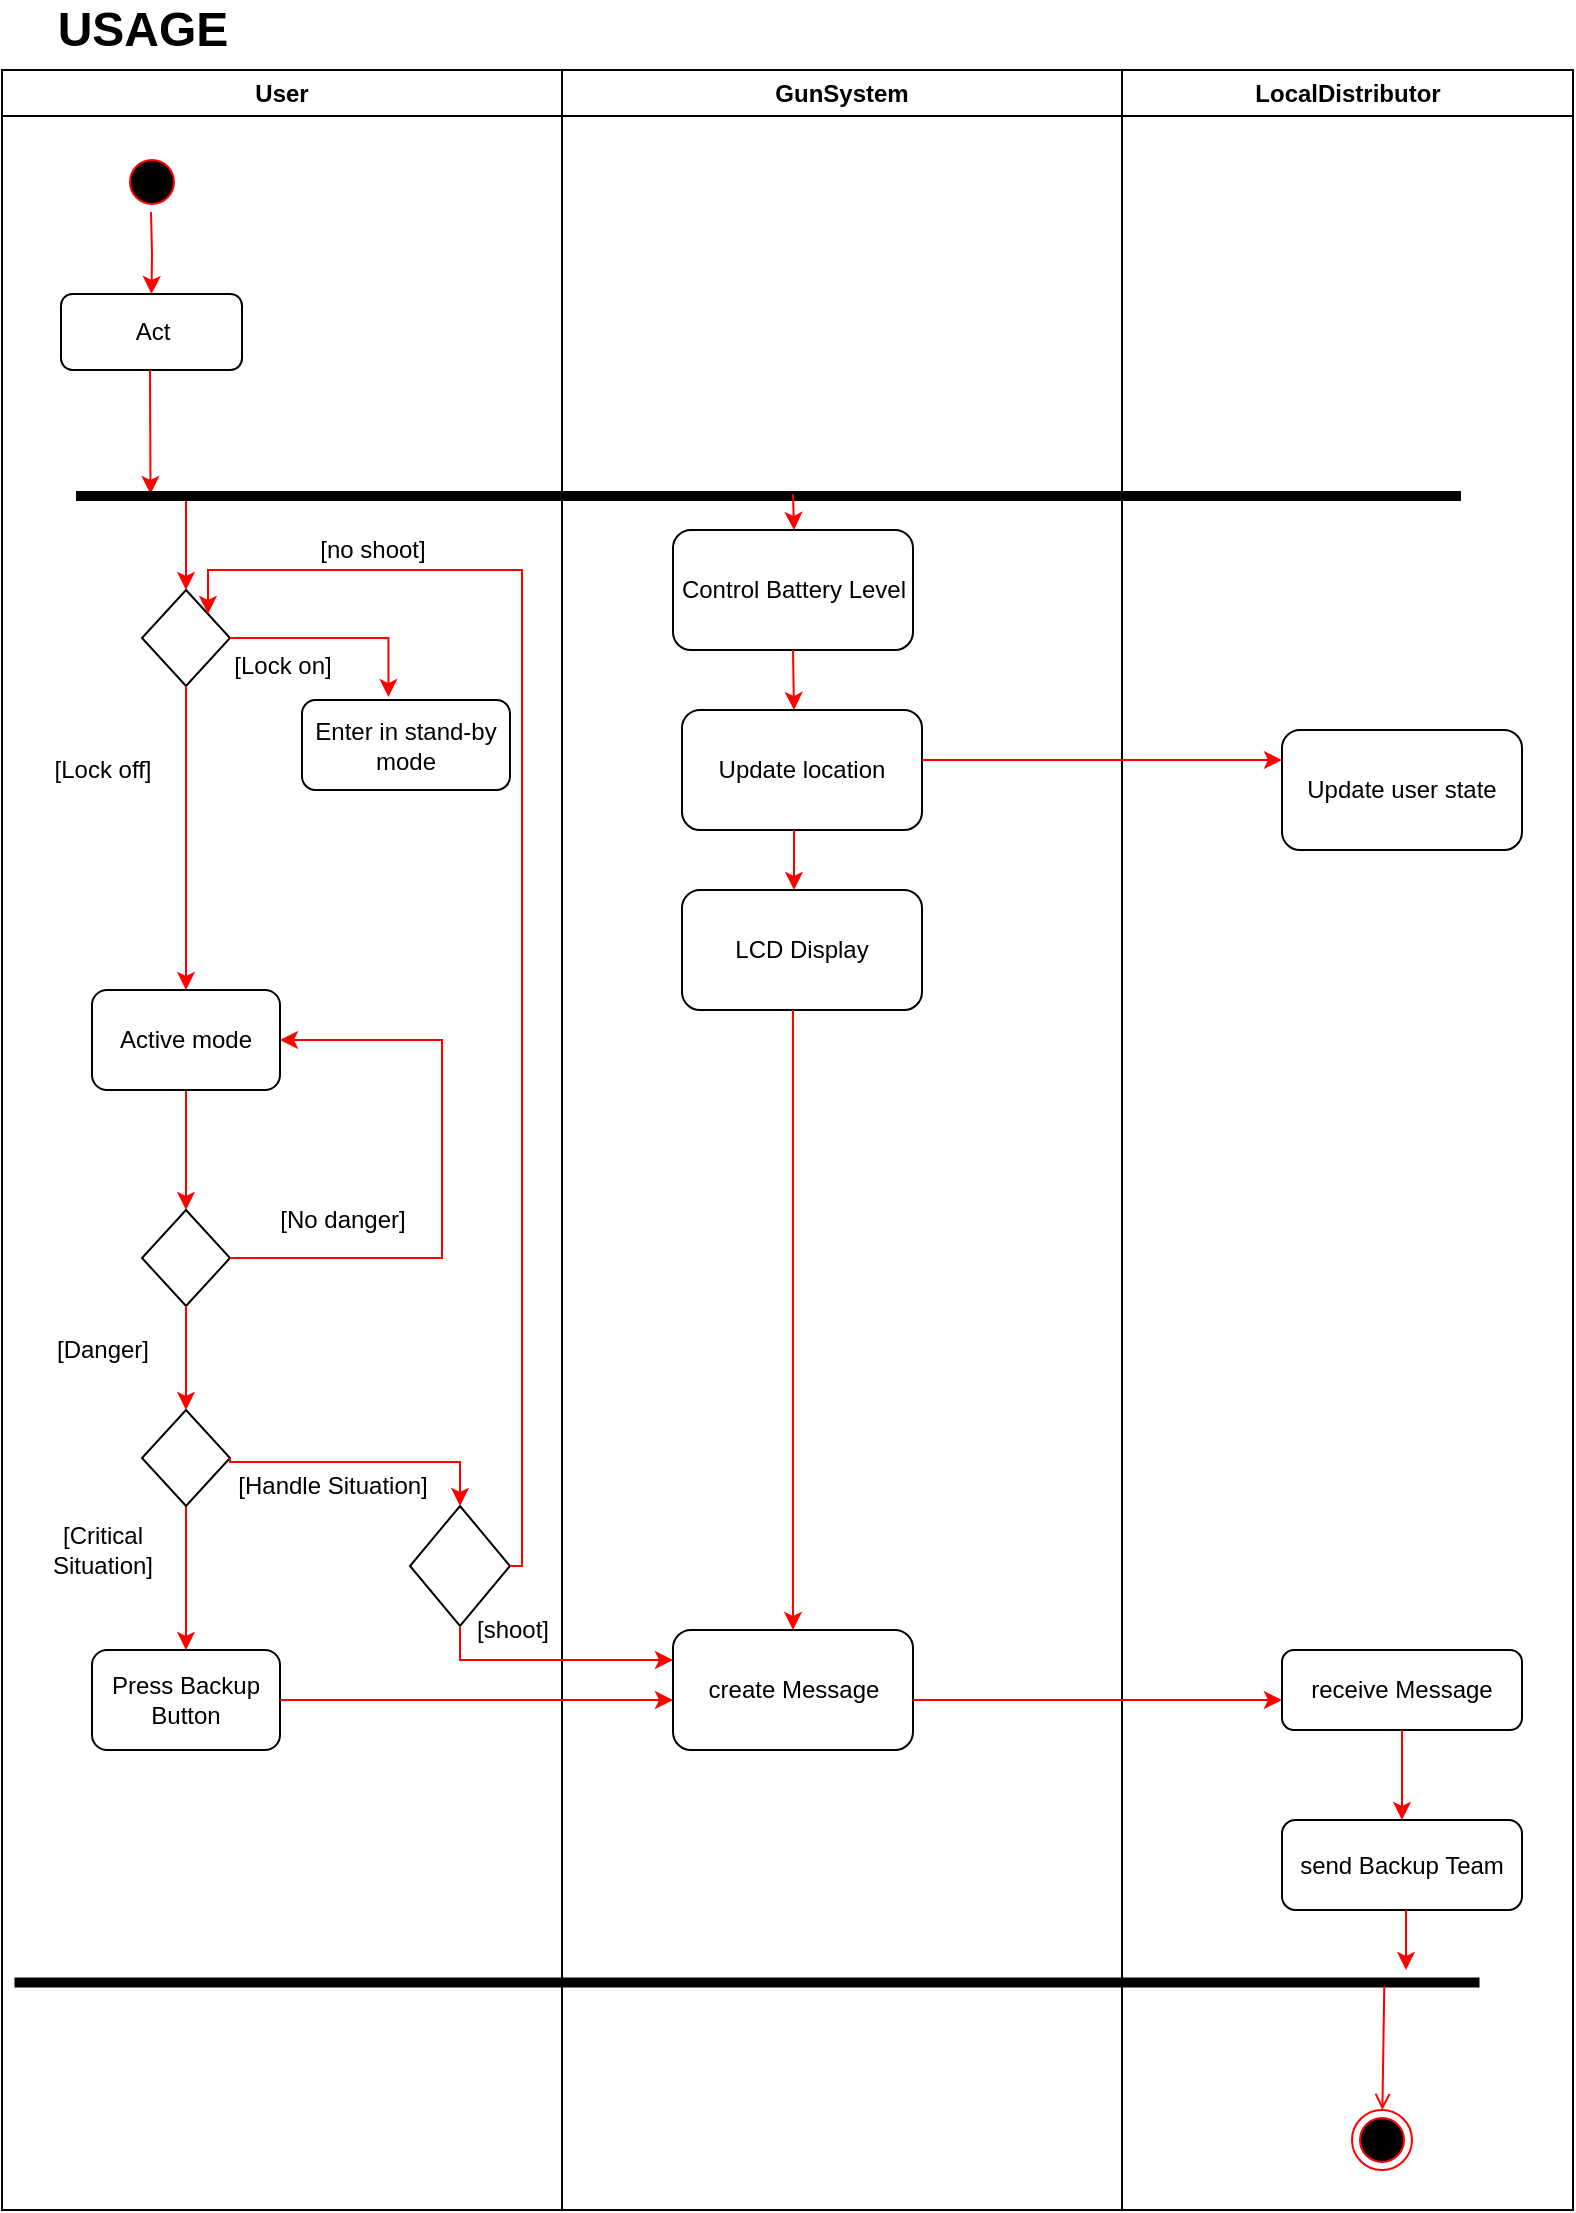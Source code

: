 <mxfile version="13.10.9" type="github">
  <diagram name="Page-1" id="e7e014a7-5840-1c2e-5031-d8a46d1fe8dd">
    <mxGraphModel dx="868" dy="451" grid="1" gridSize="10" guides="1" tooltips="1" connect="1" arrows="1" fold="1" page="1" pageScale="1" pageWidth="827" pageHeight="1169" background="#ffffff" math="0" shadow="0">
      <root>
        <mxCell id="0" />
        <mxCell id="1" parent="0" />
        <mxCell id="2" value="User" style="swimlane;whiteSpace=wrap" parent="1" vertex="1">
          <mxGeometry x="20" y="40" width="280" height="1070" as="geometry" />
        </mxCell>
        <mxCell id="XWMNKZMhFV5grl7TRYzP-42" style="edgeStyle=orthogonalEdgeStyle;rounded=0;orthogonalLoop=1;jettySize=auto;html=1;strokeColor=#FF0000;" parent="2" target="XWMNKZMhFV5grl7TRYzP-41" edge="1">
          <mxGeometry relative="1" as="geometry">
            <mxPoint x="74.5" y="71" as="sourcePoint" />
          </mxGeometry>
        </mxCell>
        <mxCell id="5" value="" style="ellipse;shape=startState;fillColor=#000000;strokeColor=#ff0000;" parent="2" vertex="1">
          <mxGeometry x="60" y="41" width="30" height="30" as="geometry" />
        </mxCell>
        <mxCell id="XWMNKZMhFV5grl7TRYzP-41" value="Act" style="rounded=1;whiteSpace=wrap;html=1;" parent="2" vertex="1">
          <mxGeometry x="29.5" y="112" width="90.5" height="38" as="geometry" />
        </mxCell>
        <mxCell id="XWMNKZMhFV5grl7TRYzP-44" value="" style="endArrow=classic;html=1;strokeColor=#FF0000;" parent="2" edge="1">
          <mxGeometry width="50" height="50" relative="1" as="geometry">
            <mxPoint x="74" y="150" as="sourcePoint" />
            <mxPoint x="74.25" y="212" as="targetPoint" />
          </mxGeometry>
        </mxCell>
        <mxCell id="XWMNKZMhFV5grl7TRYzP-46" value="" style="html=1;points=[];perimeter=orthogonalPerimeter;fillColor=#000000;strokeColor=none;rotation=90;" parent="2" vertex="1">
          <mxGeometry x="380.75" y="-133.25" width="5" height="692.5" as="geometry" />
        </mxCell>
        <mxCell id="XWMNKZMhFV5grl7TRYzP-57" value="" style="rhombus;whiteSpace=wrap;html=1;" parent="2" vertex="1">
          <mxGeometry x="70" y="260" width="44" height="48" as="geometry" />
        </mxCell>
        <mxCell id="XWMNKZMhFV5grl7TRYzP-60" value="" style="endArrow=classic;html=1;strokeColor=#FF0000;entryX=0.5;entryY=0;entryDx=0;entryDy=0;" parent="2" source="XWMNKZMhFV5grl7TRYzP-46" target="XWMNKZMhFV5grl7TRYzP-57" edge="1">
          <mxGeometry width="50" height="50" relative="1" as="geometry">
            <mxPoint x="190" y="290" as="sourcePoint" />
            <mxPoint x="190" y="340" as="targetPoint" />
          </mxGeometry>
        </mxCell>
        <mxCell id="XWMNKZMhFV5grl7TRYzP-62" value="&lt;div&gt;Enter in stand-by&lt;/div&gt;&lt;div&gt;mode&lt;br&gt;&lt;/div&gt;" style="rounded=1;whiteSpace=wrap;html=1;" parent="2" vertex="1">
          <mxGeometry x="150" y="315" width="104" height="45" as="geometry" />
        </mxCell>
        <mxCell id="XWMNKZMhFV5grl7TRYzP-61" style="edgeStyle=orthogonalEdgeStyle;rounded=0;orthogonalLoop=1;jettySize=auto;html=1;strokeColor=#FF0000;entryX=0.608;entryY=-0.033;entryDx=0;entryDy=0;entryPerimeter=0;" parent="2" source="XWMNKZMhFV5grl7TRYzP-57" edge="1">
          <mxGeometry relative="1" as="geometry">
            <mxPoint x="193.232" y="313.515" as="targetPoint" />
            <Array as="points">
              <mxPoint x="193" y="284" />
            </Array>
          </mxGeometry>
        </mxCell>
        <mxCell id="XWMNKZMhFV5grl7TRYzP-63" value="[Lock on]" style="text;html=1;align=center;verticalAlign=middle;resizable=0;points=[];autosize=1;" parent="2" vertex="1">
          <mxGeometry x="110" y="288" width="60" height="20" as="geometry" />
        </mxCell>
        <mxCell id="XWMNKZMhFV5grl7TRYzP-64" value="[Lock off]" style="text;html=1;align=center;verticalAlign=middle;resizable=0;points=[];autosize=1;" parent="2" vertex="1">
          <mxGeometry x="20" y="340" width="60" height="20" as="geometry" />
        </mxCell>
        <mxCell id="XWMNKZMhFV5grl7TRYzP-67" style="edgeStyle=orthogonalEdgeStyle;rounded=0;orthogonalLoop=1;jettySize=auto;html=1;entryX=0.5;entryY=0;entryDx=0;entryDy=0;strokeColor=#FF0000;" parent="2" source="XWMNKZMhFV5grl7TRYzP-65" target="XWMNKZMhFV5grl7TRYzP-66" edge="1">
          <mxGeometry relative="1" as="geometry" />
        </mxCell>
        <mxCell id="XWMNKZMhFV5grl7TRYzP-65" value="Active mode" style="rounded=1;whiteSpace=wrap;html=1;" parent="2" vertex="1">
          <mxGeometry x="45" y="460" width="94" height="50" as="geometry" />
        </mxCell>
        <mxCell id="XWMNKZMhFV5grl7TRYzP-59" style="edgeStyle=orthogonalEdgeStyle;rounded=0;orthogonalLoop=1;jettySize=auto;html=1;exitX=0.5;exitY=1;exitDx=0;exitDy=0;strokeColor=#FF0000;entryX=0.5;entryY=0;entryDx=0;entryDy=0;" parent="2" source="XWMNKZMhFV5grl7TRYzP-57" target="XWMNKZMhFV5grl7TRYzP-65" edge="1">
          <mxGeometry relative="1" as="geometry">
            <mxPoint x="92" y="410" as="targetPoint" />
          </mxGeometry>
        </mxCell>
        <mxCell id="XWMNKZMhFV5grl7TRYzP-66" value="" style="rhombus;whiteSpace=wrap;html=1;" parent="2" vertex="1">
          <mxGeometry x="70" y="570" width="44" height="48" as="geometry" />
        </mxCell>
        <mxCell id="XWMNKZMhFV5grl7TRYzP-72" value="&lt;div&gt;[Danger]&lt;br&gt;&lt;/div&gt;" style="text;html=1;align=center;verticalAlign=middle;resizable=0;points=[];autosize=1;" parent="2" vertex="1">
          <mxGeometry x="20" y="630" width="60" height="20" as="geometry" />
        </mxCell>
        <mxCell id="XWMNKZMhFV5grl7TRYzP-68" style="edgeStyle=orthogonalEdgeStyle;rounded=0;orthogonalLoop=1;jettySize=auto;html=1;strokeColor=#FF0000;entryX=1;entryY=0.5;entryDx=0;entryDy=0;" parent="2" source="XWMNKZMhFV5grl7TRYzP-66" target="XWMNKZMhFV5grl7TRYzP-65" edge="1">
          <mxGeometry relative="1" as="geometry">
            <mxPoint x="210" y="480" as="targetPoint" />
            <Array as="points">
              <mxPoint x="220" y="594" />
              <mxPoint x="220" y="485" />
            </Array>
          </mxGeometry>
        </mxCell>
        <mxCell id="XWMNKZMhFV5grl7TRYzP-73" value="&lt;div&gt;[No danger]&lt;br&gt;&lt;/div&gt;" style="text;html=1;align=center;verticalAlign=middle;resizable=0;points=[];autosize=1;" parent="2" vertex="1">
          <mxGeometry x="130" y="565" width="80" height="20" as="geometry" />
        </mxCell>
        <mxCell id="XWMNKZMhFV5grl7TRYzP-74" value="Press Backup Button" style="rounded=1;whiteSpace=wrap;html=1;" parent="2" vertex="1">
          <mxGeometry x="45" y="790" width="94" height="50" as="geometry" />
        </mxCell>
        <mxCell id="XWMNKZMhFV5grl7TRYzP-84" style="edgeStyle=orthogonalEdgeStyle;rounded=0;orthogonalLoop=1;jettySize=auto;html=1;entryX=0.5;entryY=0;entryDx=0;entryDy=0;strokeColor=#FF0000;" parent="2" source="XWMNKZMhFV5grl7TRYzP-83" target="XWMNKZMhFV5grl7TRYzP-74" edge="1">
          <mxGeometry relative="1" as="geometry" />
        </mxCell>
        <mxCell id="XWMNKZMhFV5grl7TRYzP-83" value="" style="rhombus;whiteSpace=wrap;html=1;" parent="2" vertex="1">
          <mxGeometry x="70" y="670" width="44" height="48" as="geometry" />
        </mxCell>
        <mxCell id="XWMNKZMhFV5grl7TRYzP-85" value="&lt;div&gt;[Critical &lt;br&gt;&lt;/div&gt;&lt;div&gt;Situation]&lt;br&gt;&lt;/div&gt;" style="text;html=1;align=center;verticalAlign=middle;resizable=0;points=[];autosize=1;" parent="2" vertex="1">
          <mxGeometry x="15" y="725" width="70" height="30" as="geometry" />
        </mxCell>
        <mxCell id="XWMNKZMhFV5grl7TRYzP-90" value="[Handle Situation]" style="text;html=1;align=center;verticalAlign=middle;resizable=0;points=[];autosize=1;" parent="2" vertex="1">
          <mxGeometry x="110" y="698" width="110" height="20" as="geometry" />
        </mxCell>
        <mxCell id="XWMNKZMhFV5grl7TRYzP-91" value="" style="rhombus;whiteSpace=wrap;html=1;" parent="2" vertex="1">
          <mxGeometry x="204" y="718" width="50" height="60" as="geometry" />
        </mxCell>
        <mxCell id="XWMNKZMhFV5grl7TRYzP-93" style="edgeStyle=orthogonalEdgeStyle;rounded=0;orthogonalLoop=1;jettySize=auto;html=1;strokeColor=#FF0000;entryX=0.5;entryY=0;entryDx=0;entryDy=0;exitX=1;exitY=0.5;exitDx=0;exitDy=0;" parent="2" source="XWMNKZMhFV5grl7TRYzP-83" target="XWMNKZMhFV5grl7TRYzP-91" edge="1">
          <mxGeometry relative="1" as="geometry">
            <mxPoint x="210.002" y="725.005" as="targetPoint" />
            <mxPoint x="130.77" y="695.49" as="sourcePoint" />
            <Array as="points">
              <mxPoint x="114" y="696" />
              <mxPoint x="229" y="696" />
            </Array>
          </mxGeometry>
        </mxCell>
        <mxCell id="XWMNKZMhFV5grl7TRYzP-95" value="[shoot]" style="text;html=1;align=center;verticalAlign=middle;resizable=0;points=[];autosize=1;" parent="2" vertex="1">
          <mxGeometry x="230" y="770" width="50" height="20" as="geometry" />
        </mxCell>
        <mxCell id="XWMNKZMhFV5grl7TRYzP-96" style="edgeStyle=orthogonalEdgeStyle;rounded=0;orthogonalLoop=1;jettySize=auto;html=1;strokeColor=#FF0000;entryX=1;entryY=0;entryDx=0;entryDy=0;" parent="2" source="XWMNKZMhFV5grl7TRYzP-91" target="XWMNKZMhFV5grl7TRYzP-57" edge="1">
          <mxGeometry relative="1" as="geometry">
            <mxPoint x="250" y="400" as="targetPoint" />
            <Array as="points">
              <mxPoint x="260" y="748" />
              <mxPoint x="260" y="250" />
              <mxPoint x="103" y="250" />
            </Array>
          </mxGeometry>
        </mxCell>
        <mxCell id="XWMNKZMhFV5grl7TRYzP-97" value="[no shoot]" style="text;html=1;align=center;verticalAlign=middle;resizable=0;points=[];autosize=1;" parent="2" vertex="1">
          <mxGeometry x="150" y="230" width="70" height="20" as="geometry" />
        </mxCell>
        <mxCell id="3" value="GunSystem" style="swimlane;whiteSpace=wrap" parent="1" vertex="1">
          <mxGeometry x="300" y="40" width="280" height="1070" as="geometry" />
        </mxCell>
        <mxCell id="XWMNKZMhFV5grl7TRYzP-43" value="Control Battery Level" style="rounded=1;whiteSpace=wrap;html=1;" parent="3" vertex="1">
          <mxGeometry x="55.5" y="230" width="120" height="60" as="geometry" />
        </mxCell>
        <mxCell id="XWMNKZMhFV5grl7TRYzP-48" value="" style="endArrow=classic;html=1;strokeColor=#FF0000;" parent="3" edge="1">
          <mxGeometry width="50" height="50" relative="1" as="geometry">
            <mxPoint x="115.5" y="212" as="sourcePoint" />
            <mxPoint x="116" y="230" as="targetPoint" />
          </mxGeometry>
        </mxCell>
        <mxCell id="XWMNKZMhFV5grl7TRYzP-49" value="" style="endArrow=classic;html=1;strokeColor=#FF0000;exitX=0.5;exitY=1;exitDx=0;exitDy=0;" parent="3" source="XWMNKZMhFV5grl7TRYzP-43" edge="1">
          <mxGeometry width="50" height="50" relative="1" as="geometry">
            <mxPoint x="115" y="345" as="sourcePoint" />
            <mxPoint x="116" y="320" as="targetPoint" />
          </mxGeometry>
        </mxCell>
        <mxCell id="XWMNKZMhFV5grl7TRYzP-51" value="Update location" style="rounded=1;whiteSpace=wrap;html=1;" parent="3" vertex="1">
          <mxGeometry x="60" y="320" width="120" height="60" as="geometry" />
        </mxCell>
        <mxCell id="XWMNKZMhFV5grl7TRYzP-52" value="" style="endArrow=classic;html=1;strokeColor=#FF0000;" parent="3" edge="1">
          <mxGeometry width="50" height="50" relative="1" as="geometry">
            <mxPoint x="116" y="380" as="sourcePoint" />
            <mxPoint x="116" y="410" as="targetPoint" />
          </mxGeometry>
        </mxCell>
        <mxCell id="XWMNKZMhFV5grl7TRYzP-54" value="LCD Display" style="rounded=1;whiteSpace=wrap;html=1;" parent="3" vertex="1">
          <mxGeometry x="60" y="410" width="120" height="60" as="geometry" />
        </mxCell>
        <mxCell id="XWMNKZMhFV5grl7TRYzP-76" value="create Message" style="rounded=1;whiteSpace=wrap;html=1;" parent="3" vertex="1">
          <mxGeometry x="55.5" y="780" width="120" height="60" as="geometry" />
        </mxCell>
        <mxCell id="XWMNKZMhFV5grl7TRYzP-75" style="edgeStyle=orthogonalEdgeStyle;rounded=0;orthogonalLoop=1;jettySize=auto;html=1;strokeColor=#FF0000;entryX=0.5;entryY=0;entryDx=0;entryDy=0;" parent="3" source="XWMNKZMhFV5grl7TRYzP-54" target="XWMNKZMhFV5grl7TRYzP-76" edge="1">
          <mxGeometry relative="1" as="geometry">
            <mxPoint x="120" y="650" as="targetPoint" />
            <Array as="points">
              <mxPoint x="116" y="628" />
            </Array>
          </mxGeometry>
        </mxCell>
        <mxCell id="XWMNKZMhFV5grl7TRYzP-87" value="" style="html=1;points=[];perimeter=orthogonalPerimeter;fillColor=#000000;strokeColor=none;rotation=90;" parent="3" vertex="1">
          <mxGeometry x="90" y="590" width="5" height="732.5" as="geometry" />
        </mxCell>
        <mxCell id="4" value="LocalDistributor" style="swimlane;whiteSpace=wrap" parent="1" vertex="1">
          <mxGeometry x="580" y="40" width="225.5" height="1070" as="geometry" />
        </mxCell>
        <mxCell id="XWMNKZMhFV5grl7TRYzP-56" value="Update user state" style="rounded=1;whiteSpace=wrap;html=1;" parent="4" vertex="1">
          <mxGeometry x="80" y="330" width="120" height="60" as="geometry" />
        </mxCell>
        <mxCell id="XWMNKZMhFV5grl7TRYzP-79" value="receive Message" style="rounded=1;whiteSpace=wrap;html=1;" parent="4" vertex="1">
          <mxGeometry x="80" y="790" width="120" height="40" as="geometry" />
        </mxCell>
        <mxCell id="XWMNKZMhFV5grl7TRYzP-81" value="send Backup Team" style="rounded=1;whiteSpace=wrap;html=1;" parent="4" vertex="1">
          <mxGeometry x="80" y="875" width="120" height="45" as="geometry" />
        </mxCell>
        <mxCell id="38" value="" style="ellipse;shape=endState;fillColor=#000000;strokeColor=#ff0000" parent="4" vertex="1">
          <mxGeometry x="115" y="1020" width="30" height="30" as="geometry" />
        </mxCell>
        <mxCell id="XWMNKZMhFV5grl7TRYzP-55" style="edgeStyle=orthogonalEdgeStyle;rounded=0;orthogonalLoop=1;jettySize=auto;html=1;strokeColor=#FF0000;entryX=0;entryY=0.25;entryDx=0;entryDy=0;" parent="1" source="XWMNKZMhFV5grl7TRYzP-51" target="XWMNKZMhFV5grl7TRYzP-56" edge="1">
          <mxGeometry relative="1" as="geometry">
            <mxPoint x="660" y="422" as="targetPoint" />
            <Array as="points">
              <mxPoint x="530" y="385" />
              <mxPoint x="530" y="385" />
            </Array>
          </mxGeometry>
        </mxCell>
        <mxCell id="XWMNKZMhFV5grl7TRYzP-69" style="edgeStyle=orthogonalEdgeStyle;rounded=0;orthogonalLoop=1;jettySize=auto;html=1;strokeColor=#FF0000;" parent="1" source="XWMNKZMhFV5grl7TRYzP-66" edge="1">
          <mxGeometry relative="1" as="geometry">
            <mxPoint x="112" y="710" as="targetPoint" />
          </mxGeometry>
        </mxCell>
        <mxCell id="XWMNKZMhFV5grl7TRYzP-77" style="edgeStyle=orthogonalEdgeStyle;rounded=0;orthogonalLoop=1;jettySize=auto;html=1;strokeColor=#FF0000;" parent="1" source="XWMNKZMhFV5grl7TRYzP-74" target="XWMNKZMhFV5grl7TRYzP-76" edge="1">
          <mxGeometry relative="1" as="geometry">
            <Array as="points">
              <mxPoint x="280" y="855" />
              <mxPoint x="280" y="855" />
            </Array>
          </mxGeometry>
        </mxCell>
        <mxCell id="XWMNKZMhFV5grl7TRYzP-78" style="edgeStyle=orthogonalEdgeStyle;rounded=0;orthogonalLoop=1;jettySize=auto;html=1;strokeColor=#FF0000;" parent="1" source="XWMNKZMhFV5grl7TRYzP-76" target="XWMNKZMhFV5grl7TRYzP-79" edge="1">
          <mxGeometry relative="1" as="geometry">
            <mxPoint x="610" y="855" as="targetPoint" />
            <Array as="points">
              <mxPoint x="620" y="855" />
              <mxPoint x="620" y="855" />
            </Array>
          </mxGeometry>
        </mxCell>
        <mxCell id="XWMNKZMhFV5grl7TRYzP-80" style="edgeStyle=orthogonalEdgeStyle;rounded=0;orthogonalLoop=1;jettySize=auto;html=1;strokeColor=#FF0000;" parent="1" source="XWMNKZMhFV5grl7TRYzP-79" edge="1">
          <mxGeometry relative="1" as="geometry">
            <mxPoint x="720" y="915" as="targetPoint" />
            <Array as="points">
              <mxPoint x="720" y="915" />
            </Array>
          </mxGeometry>
        </mxCell>
        <mxCell id="39" value="" style="endArrow=open;strokeColor=#FF0000;endFill=1;rounded=0;exitX=0.85;exitY=0.065;exitDx=0;exitDy=0;exitPerimeter=0;" parent="1" source="XWMNKZMhFV5grl7TRYzP-87" target="38" edge="1">
          <mxGeometry relative="1" as="geometry">
            <mxPoint x="135" y="990" as="sourcePoint" />
          </mxGeometry>
        </mxCell>
        <mxCell id="XWMNKZMhFV5grl7TRYzP-89" style="edgeStyle=orthogonalEdgeStyle;rounded=0;orthogonalLoop=1;jettySize=auto;html=1;strokeColor=#FF0000;" parent="1" source="XWMNKZMhFV5grl7TRYzP-81" edge="1">
          <mxGeometry relative="1" as="geometry">
            <mxPoint x="722" y="990" as="targetPoint" />
            <Array as="points">
              <mxPoint x="722" y="990" />
              <mxPoint x="722" y="990" />
            </Array>
          </mxGeometry>
        </mxCell>
        <mxCell id="XWMNKZMhFV5grl7TRYzP-94" style="edgeStyle=orthogonalEdgeStyle;rounded=0;orthogonalLoop=1;jettySize=auto;html=1;strokeColor=#FF0000;entryX=0;entryY=0.25;entryDx=0;entryDy=0;" parent="1" source="XWMNKZMhFV5grl7TRYzP-91" target="XWMNKZMhFV5grl7TRYzP-76" edge="1">
          <mxGeometry relative="1" as="geometry">
            <mxPoint x="249" y="850" as="targetPoint" />
            <Array as="points">
              <mxPoint x="249" y="835" />
            </Array>
          </mxGeometry>
        </mxCell>
        <mxCell id="FeiPAWW-NN5Qc9VPznyS-39" value="&lt;b&gt;&lt;font style=&quot;font-size: 24px&quot;&gt;USAGE&lt;/font&gt;&lt;/b&gt;" style="text;html=1;align=center;verticalAlign=middle;resizable=0;points=[];autosize=1;" vertex="1" parent="1">
          <mxGeometry x="40" y="10" width="100" height="20" as="geometry" />
        </mxCell>
      </root>
    </mxGraphModel>
  </diagram>
</mxfile>
